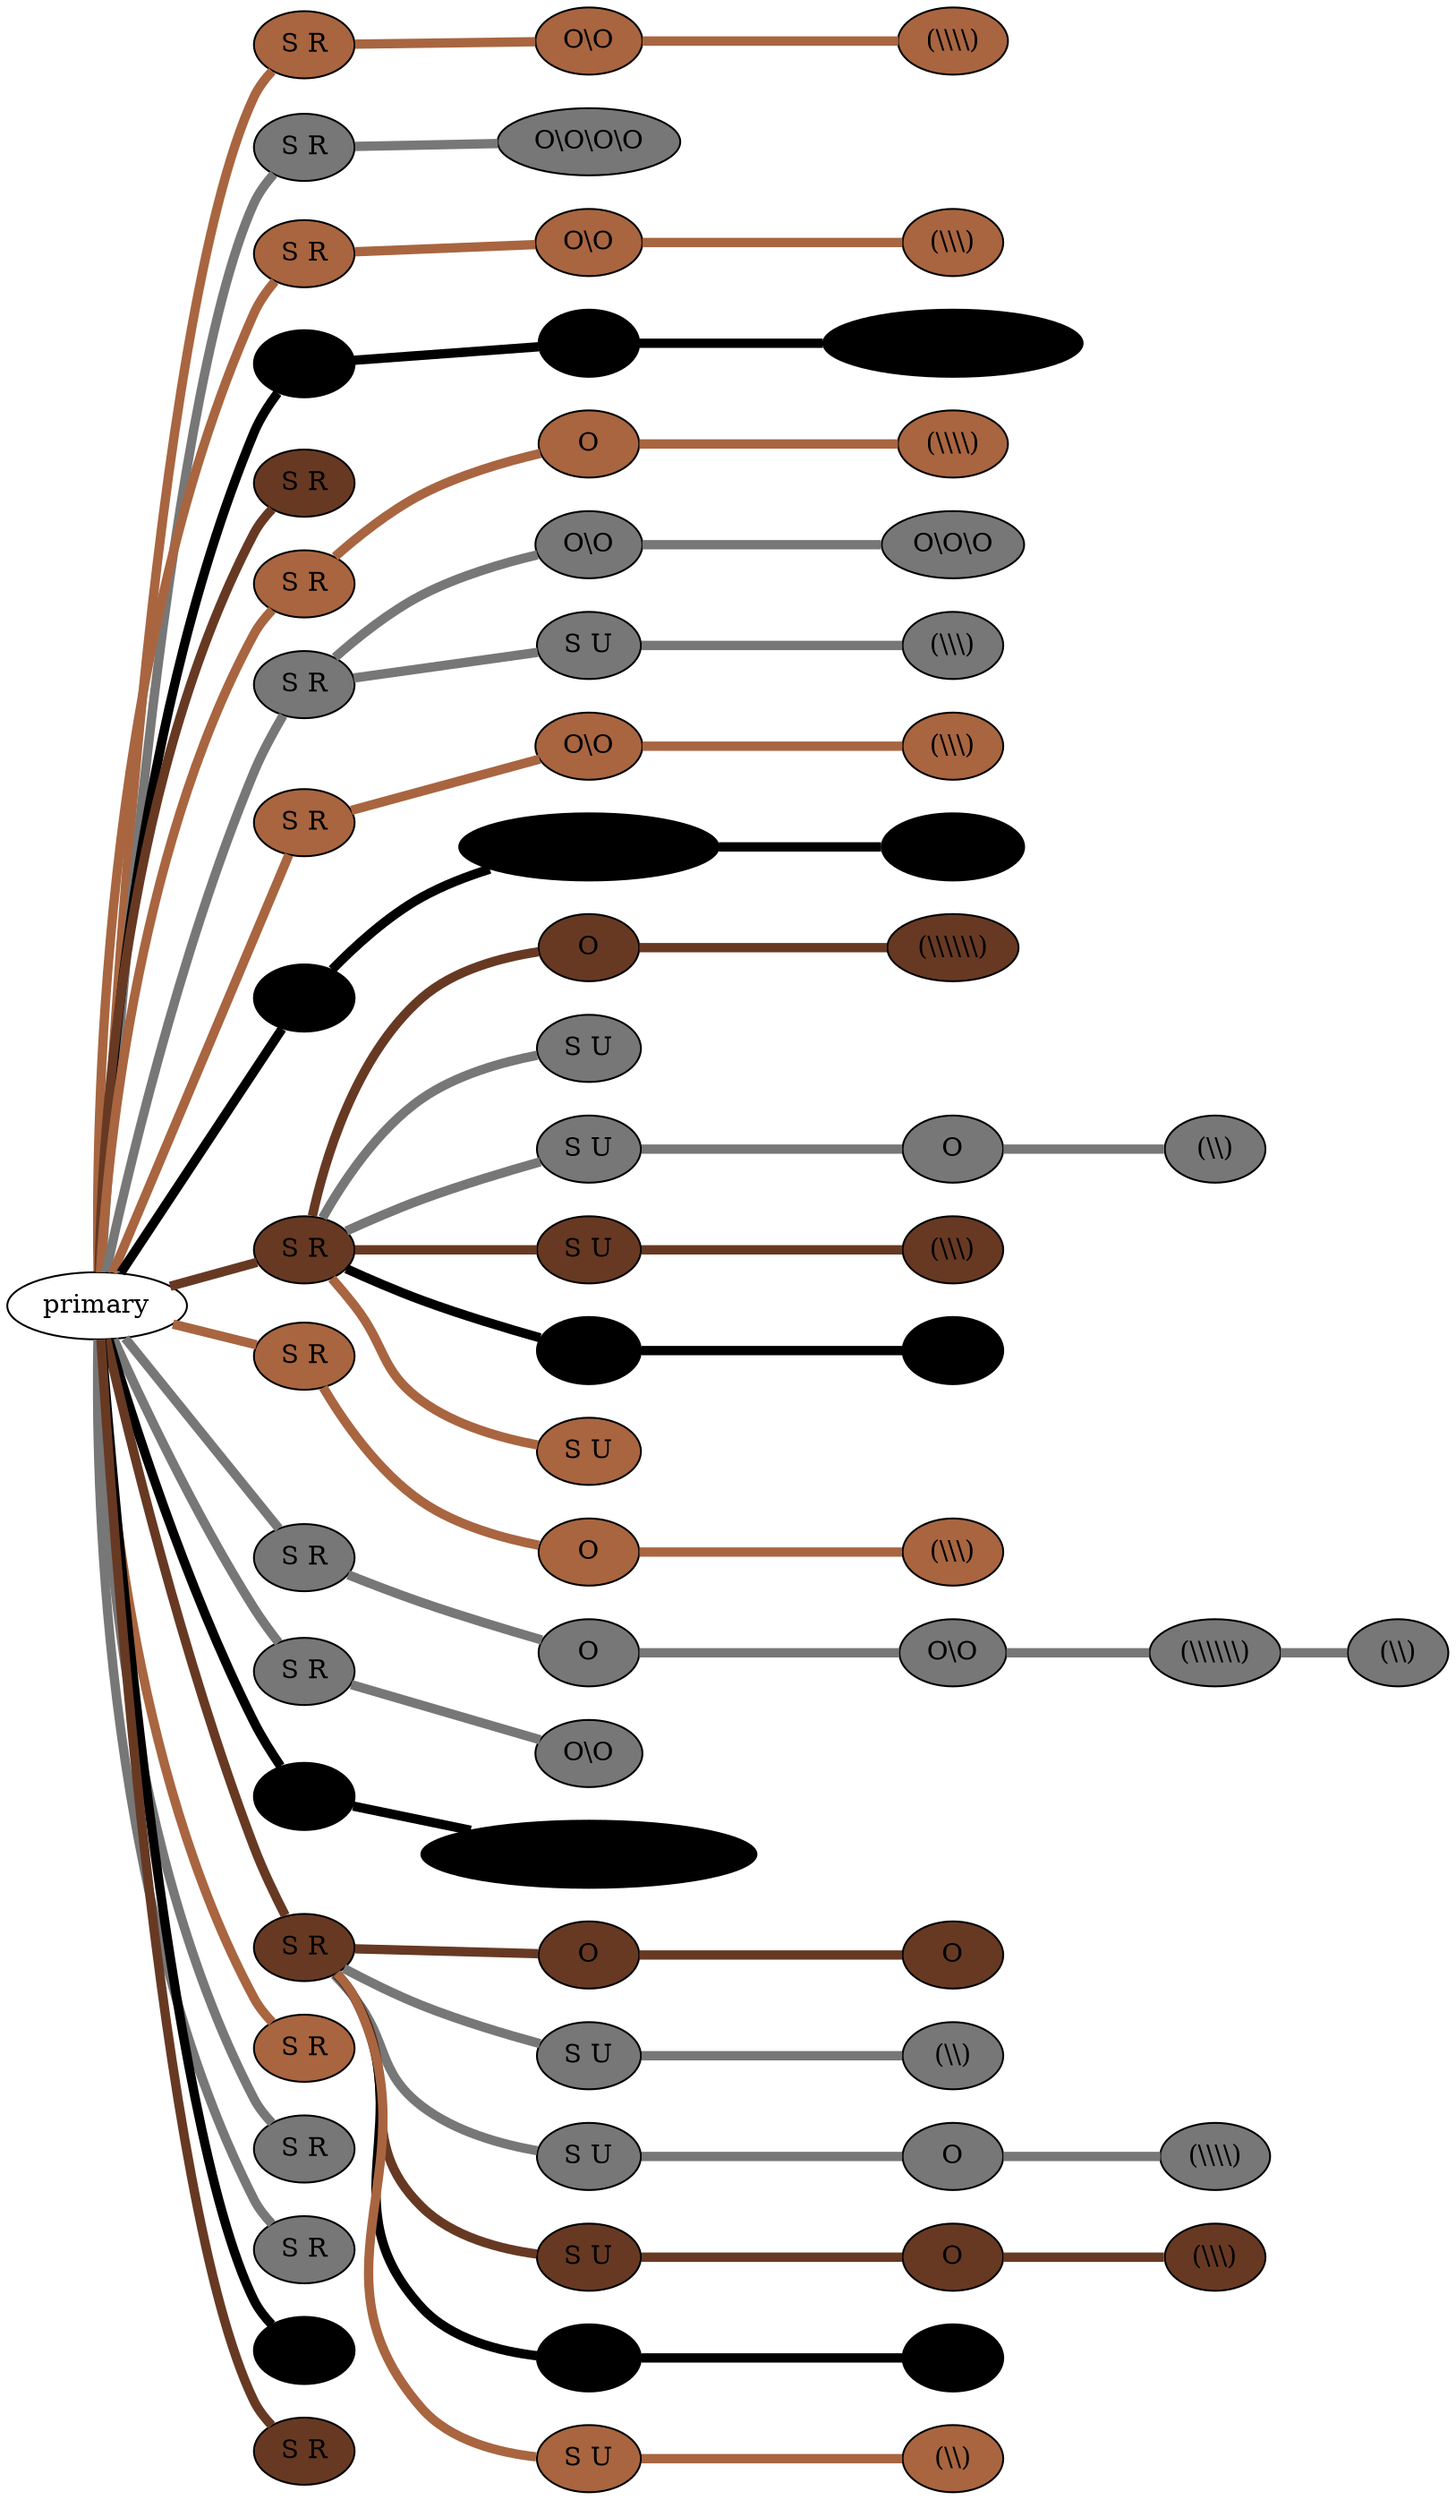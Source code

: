 graph {
 graph [rankdir=LR]
"1" [qtype="pendant_node", pendant_colors="#A86540", pendant_ply="S", pendant_attach="R", pendant_length="42", label="S R", style=filled, fillcolor="#A86540"]
"primary" -- "1" [qtype="pendant_link",penwidth=5,color="#A86540"]
"1:0" [qtype="knot_node", knot_value="2", knot_type="S", knot_position="11.5", knot_spin="Z", label="O\\O", style=filled, fillcolor="#A86540"]
"1" -- "1:0" [qtype="knot_link",penwidth=5,color="#A86540"]
"1:1" [qtype="knot_node", knot_value="4", knot_type="L", knot_position="18.0", knot_spin="Z", label="(\\\\\\\\)", style=filled, fillcolor="#A86540"]
"1:0" -- "1:1" [qtype="knot_link",penwidth=5,color="#A86540"]
"2" [qtype="pendant_node", pendant_colors="#777777", pendant_ply="S", pendant_attach="R", pendant_length="42", label="S R", style=filled, fillcolor="#777777"]
"primary" -- "2" [qtype="pendant_link",penwidth=5,color="#777777"]
"2:0" [qtype="knot_node", knot_value="4", knot_type="S", knot_position="6.0", knot_spin="Z", label="O\\O\\O\\O", style=filled, fillcolor="#777777"]
"2" -- "2:0" [qtype="knot_link",penwidth=5,color="#777777"]
"3" [qtype="pendant_node", pendant_colors="#A86540,#777777", pendant_ply="S", pendant_attach="R", pendant_length="44", label="S R", style=filled, fillcolor="#A86540"]
"primary" -- "3" [qtype="pendant_link",penwidth=5,color="#A86540"]
"3:0" [qtype="knot_node", knot_value="2", knot_type="S", knot_position="11.0", knot_spin="Z", label="O\\O", style=filled, fillcolor="#A86540"]
"3" -- "3:0" [qtype="knot_link",penwidth=5,color="#A86540"]
"3:1" [qtype="knot_node", knot_value="3", knot_type="L", knot_position="17.0", knot_spin="Z", label="(\\\\\\)", style=filled, fillcolor="#A86540"]
"3:0" -- "3:1" [qtype="knot_link",penwidth=5,color="#A86540"]
"4" [qtype="pendant_node", pendant_colors="#000000", pendant_ply="S", pendant_attach="R", pendant_length="37", label="S R", style=filled, fillcolor="#000000"]
"primary" -- "4" [qtype="pendant_link",penwidth=5,color="#000000"]
"4:0" [qtype="knot_node", knot_value="1", knot_type="S", knot_position="6.5", knot_spin="Z", label="O", style=filled, fillcolor="#000000"]
"4" -- "4:0" [qtype="knot_link",penwidth=5,color="#000000"]
"4:1" [qtype="knot_node", knot_value="6", knot_type="S", knot_position="12.5", knot_spin="Z", label="O\\O\\O\\O\\O\\O", style=filled, fillcolor="#000000"]
"4:0" -- "4:1" [qtype="knot_link",penwidth=5,color="#000000"]
"5" [qtype="pendant_node", pendant_colors="#673923", pendant_ply="S", pendant_attach="R", pendant_length="39", label="S R", style=filled, fillcolor="#673923"]
"primary" -- "5" [qtype="pendant_link",penwidth=5,color="#673923"]
"6" [qtype="pendant_node", pendant_colors="#A86540", pendant_ply="S", pendant_attach="R", pendant_length="42", label="S R", style=filled, fillcolor="#A86540"]
"primary" -- "6" [qtype="pendant_link",penwidth=5,color="#A86540"]
"6:0" [qtype="knot_node", knot_value="1", knot_type="S", knot_position="12.0", knot_spin="Z", label="O", style=filled, fillcolor="#A86540"]
"6" -- "6:0" [qtype="knot_link",penwidth=5,color="#A86540"]
"6:1" [qtype="knot_node", knot_value="4", knot_type="L", knot_position="18.5", knot_spin="Z", label="(\\\\\\\\)", style=filled, fillcolor="#A86540"]
"6:0" -- "6:1" [qtype="knot_link",penwidth=5,color="#A86540"]
"7" [qtype="pendant_node", pendant_colors="#777777", pendant_ply="S", pendant_attach="R", pendant_length="44", label="S R", style=filled, fillcolor="#777777"]
"primary" -- "7" [qtype="pendant_link",penwidth=5,color="#777777"]
"7:0" [qtype="knot_node", knot_value="2", knot_type="S", knot_position="6.0", knot_spin="Z", label="O\\O", style=filled, fillcolor="#777777"]
"7" -- "7:0" [qtype="knot_link",penwidth=5,color="#777777"]
"7:1" [qtype="knot_node", knot_value="3", knot_type="S", knot_position="12.0", knot_spin="Z", label="O\\O\\O", style=filled, fillcolor="#777777"]
"7:0" -- "7:1" [qtype="knot_link",penwidth=5,color="#777777"]
"7s1" [qtype="pendant_node", pendant_colors="#777777", pendant_ply="S", pendant_attach="U", pendant_length="27", label="S U", style=filled, fillcolor="#777777"]
"7" -- "7s1" [qtype="pendant_link",penwidth=5,color="#777777"]
"7s1:0" [qtype="knot_node", knot_value="3", knot_type="L", knot_position="14.0", knot_spin="Z", label="(\\\\\\)", style=filled, fillcolor="#777777"]
"7s1" -- "7s1:0" [qtype="knot_link",penwidth=5,color="#777777"]
"8" [qtype="pendant_node", pendant_colors="#A86540,#777777", pendant_ply="S", pendant_attach="R", pendant_length="44", label="S R", style=filled, fillcolor="#A86540"]
"primary" -- "8" [qtype="pendant_link",penwidth=5,color="#A86540"]
"8:0" [qtype="knot_node", knot_value="2", knot_type="S", knot_position="12.0", knot_spin="Z", label="O\\O", style=filled, fillcolor="#A86540"]
"8" -- "8:0" [qtype="knot_link",penwidth=5,color="#A86540"]
"8:1" [qtype="knot_node", knot_value="3", knot_type="L", knot_position="17.5", knot_spin="Z", label="(\\\\\\)", style=filled, fillcolor="#A86540"]
"8:0" -- "8:1" [qtype="knot_link",penwidth=5,color="#A86540"]
"9" [qtype="pendant_node", pendant_colors="#000000", pendant_ply="S", pendant_attach="R", pendant_length="35", label="S R", style=filled, fillcolor="#000000"]
"primary" -- "9" [qtype="pendant_link",penwidth=5,color="#000000"]
"9:0" [qtype="knot_node", knot_value="6", knot_type="S", knot_position="13.0", knot_spin="Z", label="O\\O\\O\\O\\O\\O", style=filled, fillcolor="#000000"]
"9" -- "9:0" [qtype="knot_link",penwidth=5,color="#000000"]
"9:1" [qtype="knot_node", knot_value="7", knot_type="L", knot_position="19.0", knot_spin="Z", label="(\\\\\\\\\\\\\\)", style=filled, fillcolor="#000000"]
"9:0" -- "9:1" [qtype="knot_link",penwidth=5,color="#000000"]
"10" [qtype="pendant_node", pendant_colors="#673923", pendant_ply="S", pendant_attach="R", pendant_length="34", label="S R", style=filled, fillcolor="#673923"]
"primary" -- "10" [qtype="pendant_link",penwidth=5,color="#673923"]
"10:0" [qtype="knot_node", knot_value="1", knot_type="S", knot_position="12.5", knot_spin="Z", label="O", style=filled, fillcolor="#673923"]
"10" -- "10:0" [qtype="knot_link",penwidth=5,color="#673923"]
"10:1" [qtype="knot_node", knot_value="6", knot_type="L", knot_position="19.0", knot_spin="Z", label="(\\\\\\\\\\\\)", style=filled, fillcolor="#673923"]
"10:0" -- "10:1" [qtype="knot_link",penwidth=5,color="#673923"]
"10s1" [qtype="pendant_node", pendant_colors="#777777,#673923", pendant_ply="S", pendant_attach="U", pendant_length="9", label="S U", style=filled, fillcolor="#777777"]
"10" -- "10s1" [qtype="pendant_link",penwidth=5,color="#777777"]
"10s2" [qtype="pendant_node", pendant_colors="#777777,#673923", pendant_ply="S", pendant_attach="U", pendant_length="37", label="S U", style=filled, fillcolor="#777777"]
"10" -- "10s2" [qtype="pendant_link",penwidth=5,color="#777777"]
"10s2:0" [qtype="knot_node", knot_value="1", knot_type="S", knot_position="11.0", knot_spin="Z", label="O", style=filled, fillcolor="#777777"]
"10s2" -- "10s2:0" [qtype="knot_link",penwidth=5,color="#777777"]
"10s2:1" [qtype="knot_node", knot_value="2", knot_type="L", knot_position="17.5", knot_spin="Z", label="(\\\\)", style=filled, fillcolor="#777777"]
"10s2:0" -- "10s2:1" [qtype="knot_link",penwidth=5,color="#777777"]
"10s3" [qtype="pendant_node", pendant_colors="#673923", pendant_ply="S", pendant_attach="U", pendant_length="37", label="S U", style=filled, fillcolor="#673923"]
"10" -- "10s3" [qtype="pendant_link",penwidth=5,color="#673923"]
"10s3:0" [qtype="knot_node", knot_value="3", knot_type="L", knot_position="17.0", knot_spin="Z", label="(\\\\\\)", style=filled, fillcolor="#673923"]
"10s3" -- "10s3:0" [qtype="knot_link",penwidth=5,color="#673923"]
"10s4" [qtype="pendant_node", pendant_colors="#000000", pendant_ply="S", pendant_attach="U", pendant_length="51", label="S U", style=filled, fillcolor="#000000"]
"10" -- "10s4" [qtype="pendant_link",penwidth=5,color="#000000"]
"10s4:0" [qtype="knot_node", knot_value="2", knot_type="L", knot_position="17.0", knot_spin="Z", label="(\\\\)", style=filled, fillcolor="#000000"]
"10s4" -- "10s4:0" [qtype="knot_link",penwidth=5,color="#000000"]
"10s5" [qtype="pendant_node", pendant_colors="#A86540", pendant_ply="S", pendant_attach="U", pendant_length="50", label="S U", style=filled, fillcolor="#A86540"]
"10" -- "10s5" [qtype="pendant_link",penwidth=5,color="#A86540"]
"11" [qtype="pendant_node", pendant_colors="#A86540", pendant_ply="S", pendant_attach="R", pendant_length="44", label="S R", style=filled, fillcolor="#A86540"]
"primary" -- "11" [qtype="pendant_link",penwidth=5,color="#A86540"]
"11:0" [qtype="knot_node", knot_value="1", knot_type="S", knot_position="12.0", knot_spin="Z", label="O", style=filled, fillcolor="#A86540"]
"11" -- "11:0" [qtype="knot_link",penwidth=5,color="#A86540"]
"11:1" [qtype="knot_node", knot_value="3", knot_type="L", knot_position="19.0", knot_spin="Z", label="(\\\\\\)", style=filled, fillcolor="#A86540"]
"11:0" -- "11:1" [qtype="knot_link",penwidth=5,color="#A86540"]
"12" [qtype="pendant_node", pendant_colors="#777777", pendant_ply="S", pendant_attach="R", pendant_length="40", label="S R", style=filled, fillcolor="#777777"]
"primary" -- "12" [qtype="pendant_link",penwidth=5,color="#777777"]
"12:0" [qtype="knot_node", knot_value="1", knot_type="S", knot_position="6.0", knot_spin="Z", label="O", style=filled, fillcolor="#777777"]
"12" -- "12:0" [qtype="knot_link",penwidth=5,color="#777777"]
"12:1" [qtype="knot_node", knot_value="2", knot_type="S", knot_position="12.0", knot_spin="Z", label="O\\O", style=filled, fillcolor="#777777"]
"12:0" -- "12:1" [qtype="knot_link",penwidth=5,color="#777777"]
"12:2" [qtype="knot_node", knot_value="6", knot_type="L", knot_position="18.5", knot_spin="Z", label="(\\\\\\\\\\\\)", style=filled, fillcolor="#777777"]
"12:1" -- "12:2" [qtype="knot_link",penwidth=5,color="#777777"]
"12:3" [qtype="knot_node", knot_value="2", knot_type="L", knot_position="19.0", knot_spin="Z", label="(\\\\)", style=filled, fillcolor="#777777"]
"12:2" -- "12:3" [qtype="knot_link",penwidth=5,color="#777777"]
"13" [qtype="pendant_node", pendant_colors="#777777,#A86540", pendant_ply="S", pendant_attach="R", pendant_length="37", label="S R", style=filled, fillcolor="#777777"]
"primary" -- "13" [qtype="pendant_link",penwidth=5,color="#777777"]
"13:0" [qtype="knot_node", knot_value="2", knot_type="S", knot_position="13.0", knot_spin="Z", label="O\\O", style=filled, fillcolor="#777777"]
"13" -- "13:0" [qtype="knot_link",penwidth=5,color="#777777"]
"14" [qtype="pendant_node", pendant_colors="#000000", pendant_ply="S", pendant_attach="R", pendant_length="41", label="S R", style=filled, fillcolor="#000000"]
"primary" -- "14" [qtype="pendant_link",penwidth=5,color="#000000"]
"14:0" [qtype="knot_node", knot_value="8", knot_type="S", knot_position="14.0", knot_spin="Z", label="O\\O\\O\\O\\O\\O\\O\\O", style=filled, fillcolor="#000000"]
"14" -- "14:0" [qtype="knot_link",penwidth=5,color="#000000"]
"15" [qtype="pendant_node", pendant_colors="#673923", pendant_ply="S", pendant_attach="R", pendant_length="37", label="S R", style=filled, fillcolor="#673923"]
"primary" -- "15" [qtype="pendant_link",penwidth=5,color="#673923"]
"15:0" [qtype="knot_node", knot_value="1", knot_type="S", knot_position="12.5", knot_spin="Z", label="O", style=filled, fillcolor="#673923"]
"15" -- "15:0" [qtype="knot_link",penwidth=5,color="#673923"]
"15:1" [qtype="knot_node", knot_value="1", knot_type="S", knot_position="19.0", knot_spin="Z", label="O", style=filled, fillcolor="#673923"]
"15:0" -- "15:1" [qtype="knot_link",penwidth=5,color="#673923"]
"15s1" [qtype="pendant_node", pendant_colors="#777777,#673923", pendant_ply="S", pendant_attach="U", pendant_length="44", label="S U", style=filled, fillcolor="#777777"]
"15" -- "15s1" [qtype="pendant_link",penwidth=5,color="#777777"]
"15s1:0" [qtype="knot_node", knot_value="2", knot_type="L", knot_position="18.0", knot_spin="Z", label="(\\\\)", style=filled, fillcolor="#777777"]
"15s1" -- "15s1:0" [qtype="knot_link",penwidth=5,color="#777777"]
"15s2" [qtype="pendant_node", pendant_colors="#777777,#000000", pendant_ply="S", pendant_attach="U", pendant_length="48", label="S U", style=filled, fillcolor="#777777"]
"15" -- "15s2" [qtype="pendant_link",penwidth=5,color="#777777"]
"15s2:0" [qtype="knot_node", knot_value="1", knot_type="S", knot_position="11.0", knot_spin="Z", label="O", style=filled, fillcolor="#777777"]
"15s2" -- "15s2:0" [qtype="knot_link",penwidth=5,color="#777777"]
"15s2:1" [qtype="knot_node", knot_value="4", knot_type="L", knot_position="18.0", knot_spin="Z", label="(\\\\\\\\)", style=filled, fillcolor="#777777"]
"15s2:0" -- "15s2:1" [qtype="knot_link",penwidth=5,color="#777777"]
"15s3" [qtype="pendant_node", pendant_colors="#673923", pendant_ply="S", pendant_attach="U", pendant_length="38", label="S U", style=filled, fillcolor="#673923"]
"15" -- "15s3" [qtype="pendant_link",penwidth=5,color="#673923"]
"15s3:0" [qtype="knot_node", knot_value="1", knot_type="S", knot_position="11.0", knot_spin="Z", label="O", style=filled, fillcolor="#673923"]
"15s3" -- "15s3:0" [qtype="knot_link",penwidth=5,color="#673923"]
"15s3:1" [qtype="knot_node", knot_value="3", knot_type="L", knot_position="18.0", knot_spin="Z", label="(\\\\\\)", style=filled, fillcolor="#673923"]
"15s3:0" -- "15s3:1" [qtype="knot_link",penwidth=5,color="#673923"]
"15s4" [qtype="pendant_node", pendant_colors="#000000", pendant_ply="S", pendant_attach="U", pendant_length="48", label="S U", style=filled, fillcolor="#000000"]
"15" -- "15s4" [qtype="pendant_link",penwidth=5,color="#000000"]
"15s4:0" [qtype="knot_node", knot_value="2", knot_type="L", knot_position="17.5", knot_spin="Z", label="(\\\\)", style=filled, fillcolor="#000000"]
"15s4" -- "15s4:0" [qtype="knot_link",penwidth=5,color="#000000"]
"15s5" [qtype="pendant_node", pendant_colors="#A86540", pendant_ply="S", pendant_attach="U", pendant_length="29", label="S U", style=filled, fillcolor="#A86540"]
"15" -- "15s5" [qtype="pendant_link",penwidth=5,color="#A86540"]
"15s5:0" [qtype="knot_node", knot_value="2", knot_type="L", knot_position="17.0", knot_spin="Z", label="(\\\\)", style=filled, fillcolor="#A86540"]
"15s5" -- "15s5:0" [qtype="knot_link",penwidth=5,color="#A86540"]
"16" [qtype="pendant_node", pendant_colors="#A86540", pendant_ply="S", pendant_attach="R", pendant_length="49", label="S R", style=filled, fillcolor="#A86540"]
"primary" -- "16" [qtype="pendant_link",penwidth=5,color="#A86540"]
"17" [qtype="pendant_node", pendant_colors="#777777", pendant_ply="S", pendant_attach="R", pendant_length="49", label="S R", style=filled, fillcolor="#777777"]
"primary" -- "17" [qtype="pendant_link",penwidth=5,color="#777777"]
"18" [qtype="pendant_node", pendant_colors="#777777,#A86540", pendant_ply="S", pendant_attach="R", pendant_length="37", label="S R", style=filled, fillcolor="#777777"]
"primary" -- "18" [qtype="pendant_link",penwidth=5,color="#777777"]
"19" [qtype="pendant_node", pendant_colors="#000000", pendant_ply="S", pendant_attach="R", pendant_length="49", label="S R", style=filled, fillcolor="#000000"]
"primary" -- "19" [qtype="pendant_link",penwidth=5,color="#000000"]
"20" [qtype="pendant_node", pendant_colors="#673923", pendant_ply="S", pendant_attach="R", pendant_length="31", label="S R", style=filled, fillcolor="#673923"]
"primary" -- "20" [qtype="pendant_link",penwidth=5,color="#673923"]
}
